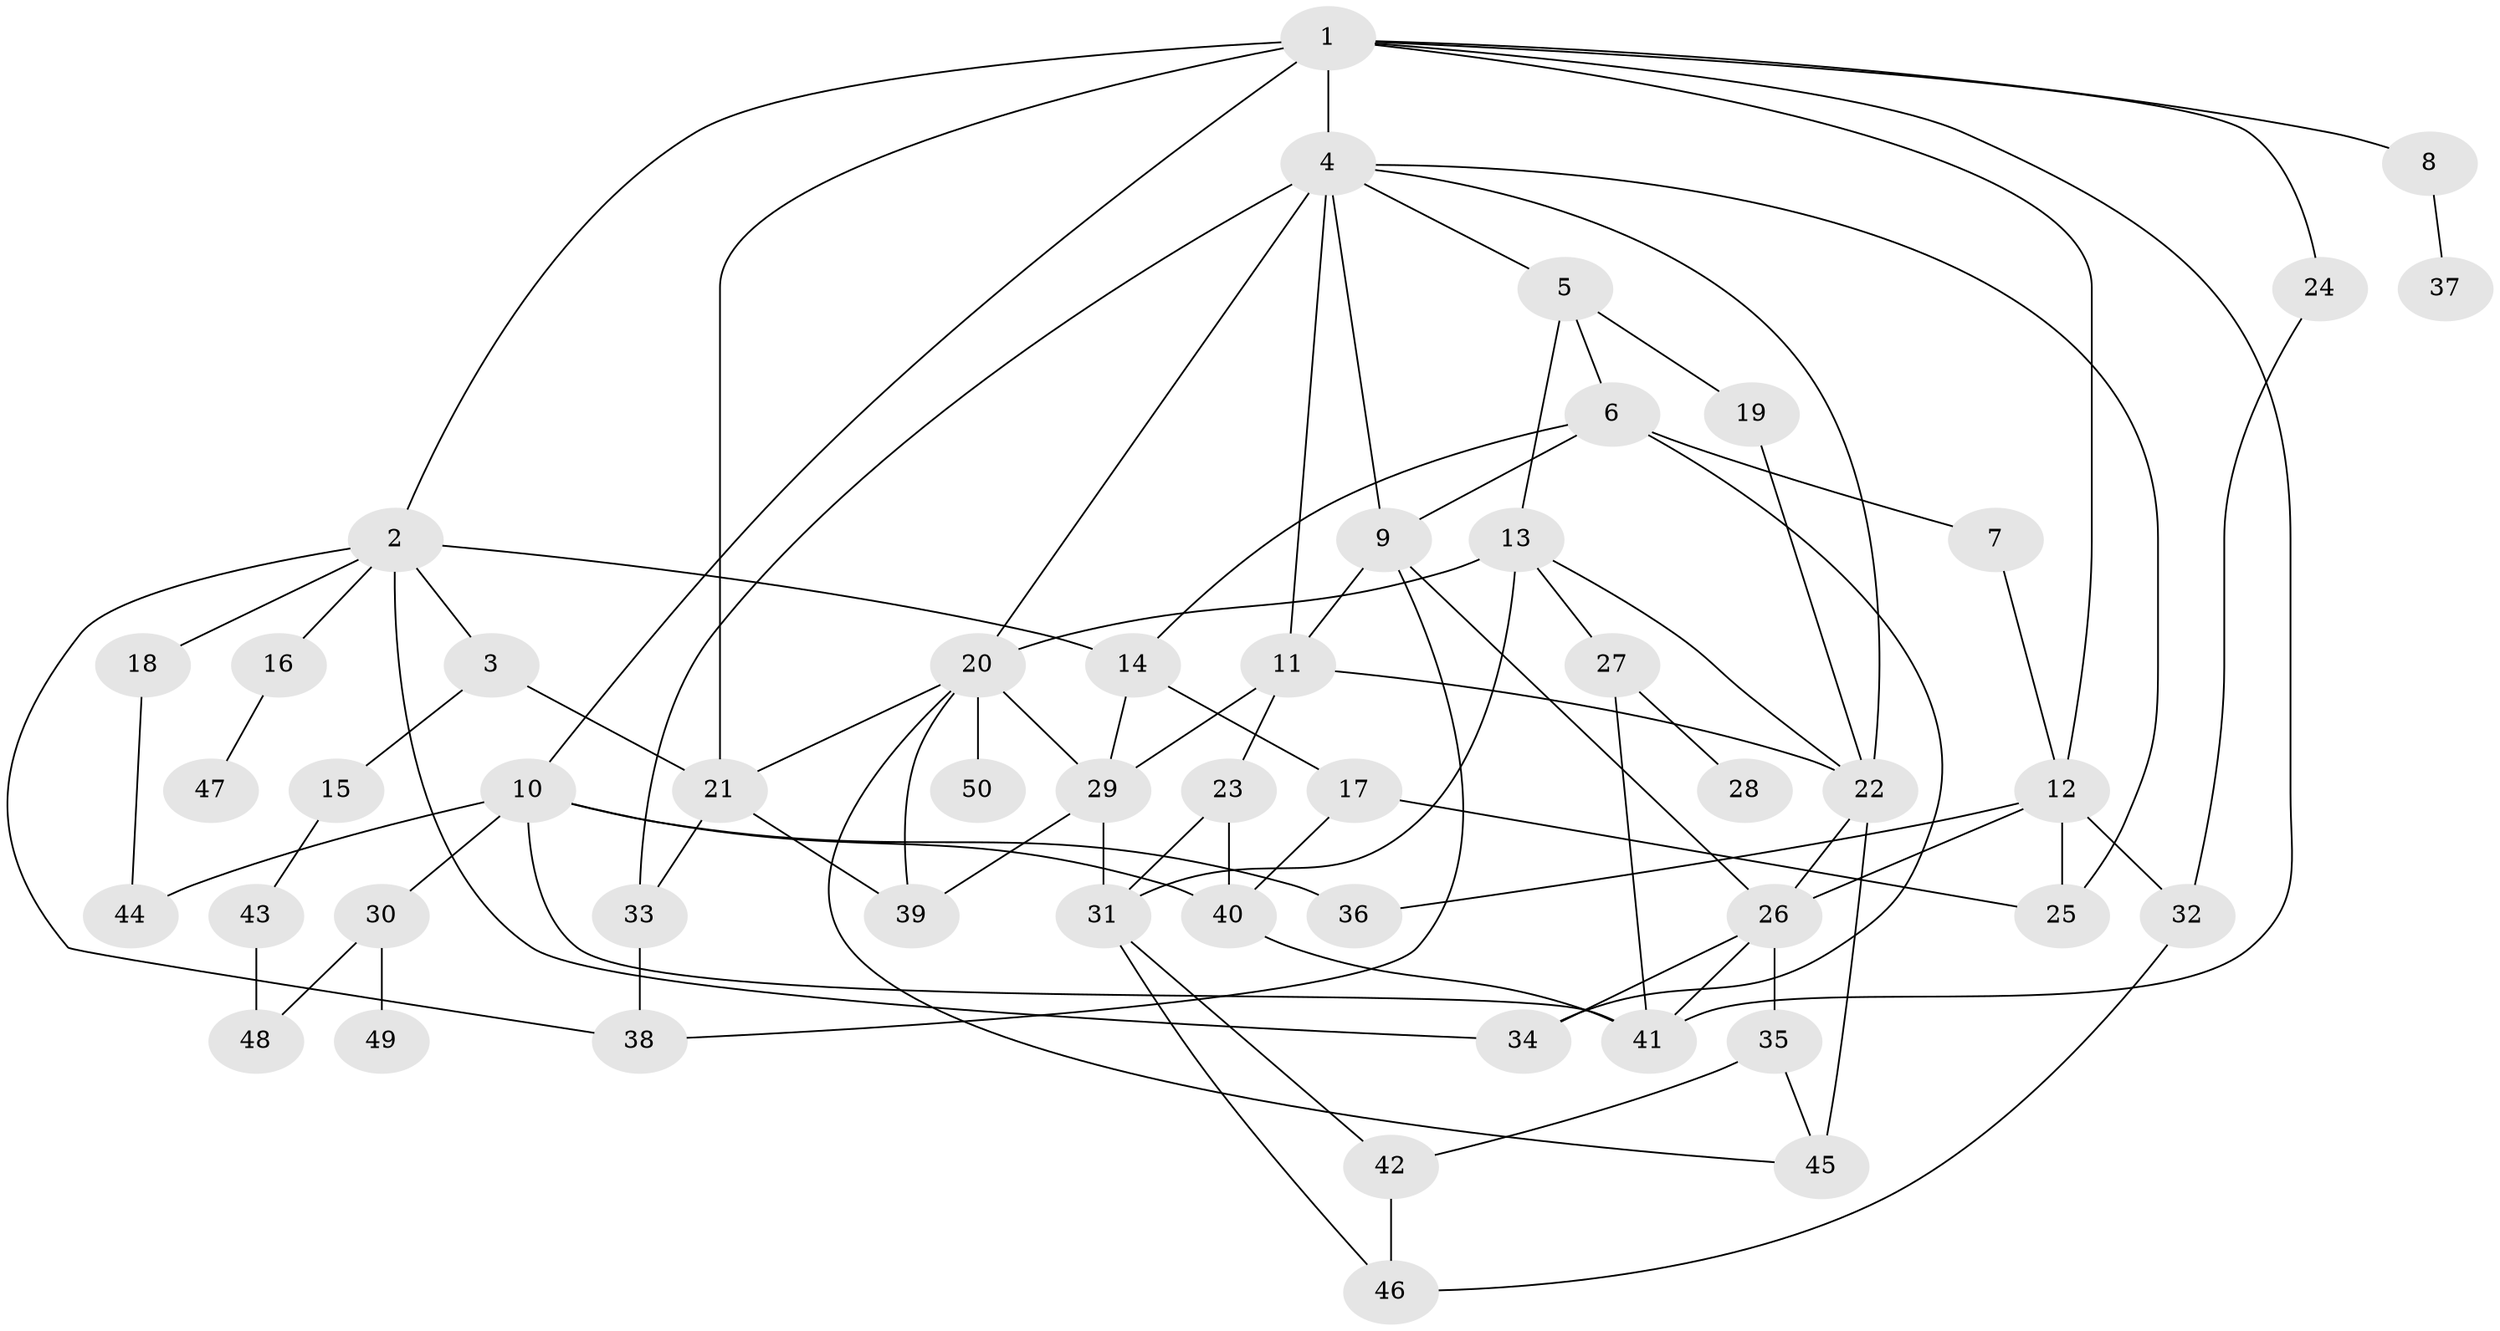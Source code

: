 // original degree distribution, {7: 0.02, 3: 0.33, 6: 0.04, 5: 0.05, 2: 0.24, 4: 0.14, 1: 0.18}
// Generated by graph-tools (version 1.1) at 2025/34/03/09/25 02:34:24]
// undirected, 50 vertices, 89 edges
graph export_dot {
graph [start="1"]
  node [color=gray90,style=filled];
  1;
  2;
  3;
  4;
  5;
  6;
  7;
  8;
  9;
  10;
  11;
  12;
  13;
  14;
  15;
  16;
  17;
  18;
  19;
  20;
  21;
  22;
  23;
  24;
  25;
  26;
  27;
  28;
  29;
  30;
  31;
  32;
  33;
  34;
  35;
  36;
  37;
  38;
  39;
  40;
  41;
  42;
  43;
  44;
  45;
  46;
  47;
  48;
  49;
  50;
  1 -- 2 [weight=1.0];
  1 -- 4 [weight=1.0];
  1 -- 8 [weight=1.0];
  1 -- 10 [weight=1.0];
  1 -- 12 [weight=1.0];
  1 -- 21 [weight=2.0];
  1 -- 24 [weight=1.0];
  1 -- 41 [weight=1.0];
  2 -- 3 [weight=1.0];
  2 -- 14 [weight=1.0];
  2 -- 16 [weight=1.0];
  2 -- 18 [weight=1.0];
  2 -- 34 [weight=1.0];
  2 -- 38 [weight=1.0];
  3 -- 15 [weight=1.0];
  3 -- 21 [weight=1.0];
  4 -- 5 [weight=1.0];
  4 -- 9 [weight=1.0];
  4 -- 11 [weight=1.0];
  4 -- 20 [weight=1.0];
  4 -- 22 [weight=1.0];
  4 -- 25 [weight=1.0];
  4 -- 33 [weight=2.0];
  5 -- 6 [weight=1.0];
  5 -- 13 [weight=1.0];
  5 -- 19 [weight=1.0];
  6 -- 7 [weight=1.0];
  6 -- 9 [weight=1.0];
  6 -- 14 [weight=1.0];
  6 -- 34 [weight=1.0];
  7 -- 12 [weight=1.0];
  8 -- 37 [weight=1.0];
  9 -- 11 [weight=1.0];
  9 -- 26 [weight=1.0];
  9 -- 38 [weight=1.0];
  10 -- 30 [weight=1.0];
  10 -- 36 [weight=1.0];
  10 -- 40 [weight=1.0];
  10 -- 41 [weight=1.0];
  10 -- 44 [weight=1.0];
  11 -- 22 [weight=1.0];
  11 -- 23 [weight=1.0];
  11 -- 29 [weight=1.0];
  12 -- 25 [weight=1.0];
  12 -- 26 [weight=1.0];
  12 -- 32 [weight=1.0];
  12 -- 36 [weight=1.0];
  13 -- 20 [weight=1.0];
  13 -- 22 [weight=1.0];
  13 -- 27 [weight=1.0];
  13 -- 31 [weight=2.0];
  14 -- 17 [weight=1.0];
  14 -- 29 [weight=1.0];
  15 -- 43 [weight=1.0];
  16 -- 47 [weight=1.0];
  17 -- 25 [weight=1.0];
  17 -- 40 [weight=1.0];
  18 -- 44 [weight=1.0];
  19 -- 22 [weight=1.0];
  20 -- 21 [weight=1.0];
  20 -- 29 [weight=1.0];
  20 -- 39 [weight=1.0];
  20 -- 45 [weight=1.0];
  20 -- 50 [weight=1.0];
  21 -- 33 [weight=1.0];
  21 -- 39 [weight=1.0];
  22 -- 26 [weight=2.0];
  22 -- 45 [weight=2.0];
  23 -- 31 [weight=1.0];
  23 -- 40 [weight=1.0];
  24 -- 32 [weight=1.0];
  26 -- 34 [weight=1.0];
  26 -- 35 [weight=1.0];
  26 -- 41 [weight=1.0];
  27 -- 28 [weight=1.0];
  27 -- 41 [weight=1.0];
  29 -- 31 [weight=1.0];
  29 -- 39 [weight=1.0];
  30 -- 48 [weight=1.0];
  30 -- 49 [weight=1.0];
  31 -- 42 [weight=1.0];
  31 -- 46 [weight=1.0];
  32 -- 46 [weight=1.0];
  33 -- 38 [weight=1.0];
  35 -- 42 [weight=1.0];
  35 -- 45 [weight=1.0];
  40 -- 41 [weight=1.0];
  42 -- 46 [weight=1.0];
  43 -- 48 [weight=1.0];
}
